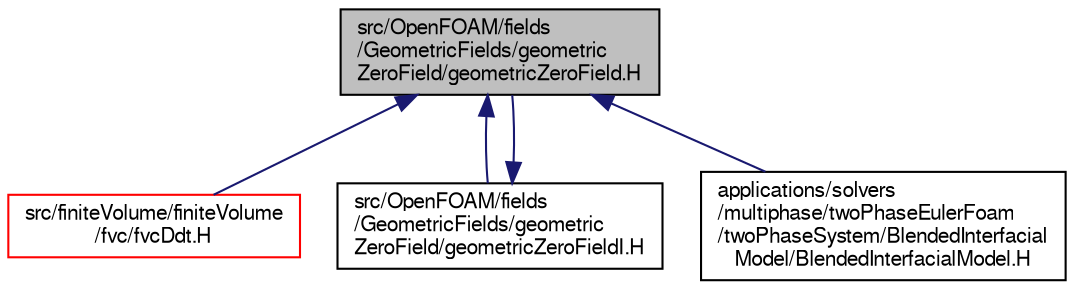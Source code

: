 digraph "src/OpenFOAM/fields/GeometricFields/geometricZeroField/geometricZeroField.H"
{
  bgcolor="transparent";
  edge [fontname="FreeSans",fontsize="10",labelfontname="FreeSans",labelfontsize="10"];
  node [fontname="FreeSans",fontsize="10",shape=record];
  Node103 [label="src/OpenFOAM/fields\l/GeometricFields/geometric\lZeroField/geometricZeroField.H",height=0.2,width=0.4,color="black", fillcolor="grey75", style="filled", fontcolor="black"];
  Node103 -> Node104 [dir="back",color="midnightblue",fontsize="10",style="solid",fontname="FreeSans"];
  Node104 [label="src/finiteVolume/finiteVolume\l/fvc/fvcDdt.H",height=0.2,width=0.4,color="red",URL="$a02960.html",tooltip="Calculate the first temporal derivative. "];
  Node103 -> Node162 [dir="back",color="midnightblue",fontsize="10",style="solid",fontname="FreeSans"];
  Node162 [label="src/OpenFOAM/fields\l/GeometricFields/geometric\lZeroField/geometricZeroFieldI.H",height=0.2,width=0.4,color="black",URL="$a09875.html"];
  Node162 -> Node103 [dir="back",color="midnightblue",fontsize="10",style="solid",fontname="FreeSans"];
  Node103 -> Node163 [dir="back",color="midnightblue",fontsize="10",style="solid",fontname="FreeSans"];
  Node163 [label="applications/solvers\l/multiphase/twoPhaseEulerFoam\l/twoPhaseSystem/BlendedInterfacial\lModel/BlendedInterfacialModel.H",height=0.2,width=0.4,color="black",URL="$a20963.html"];
}

